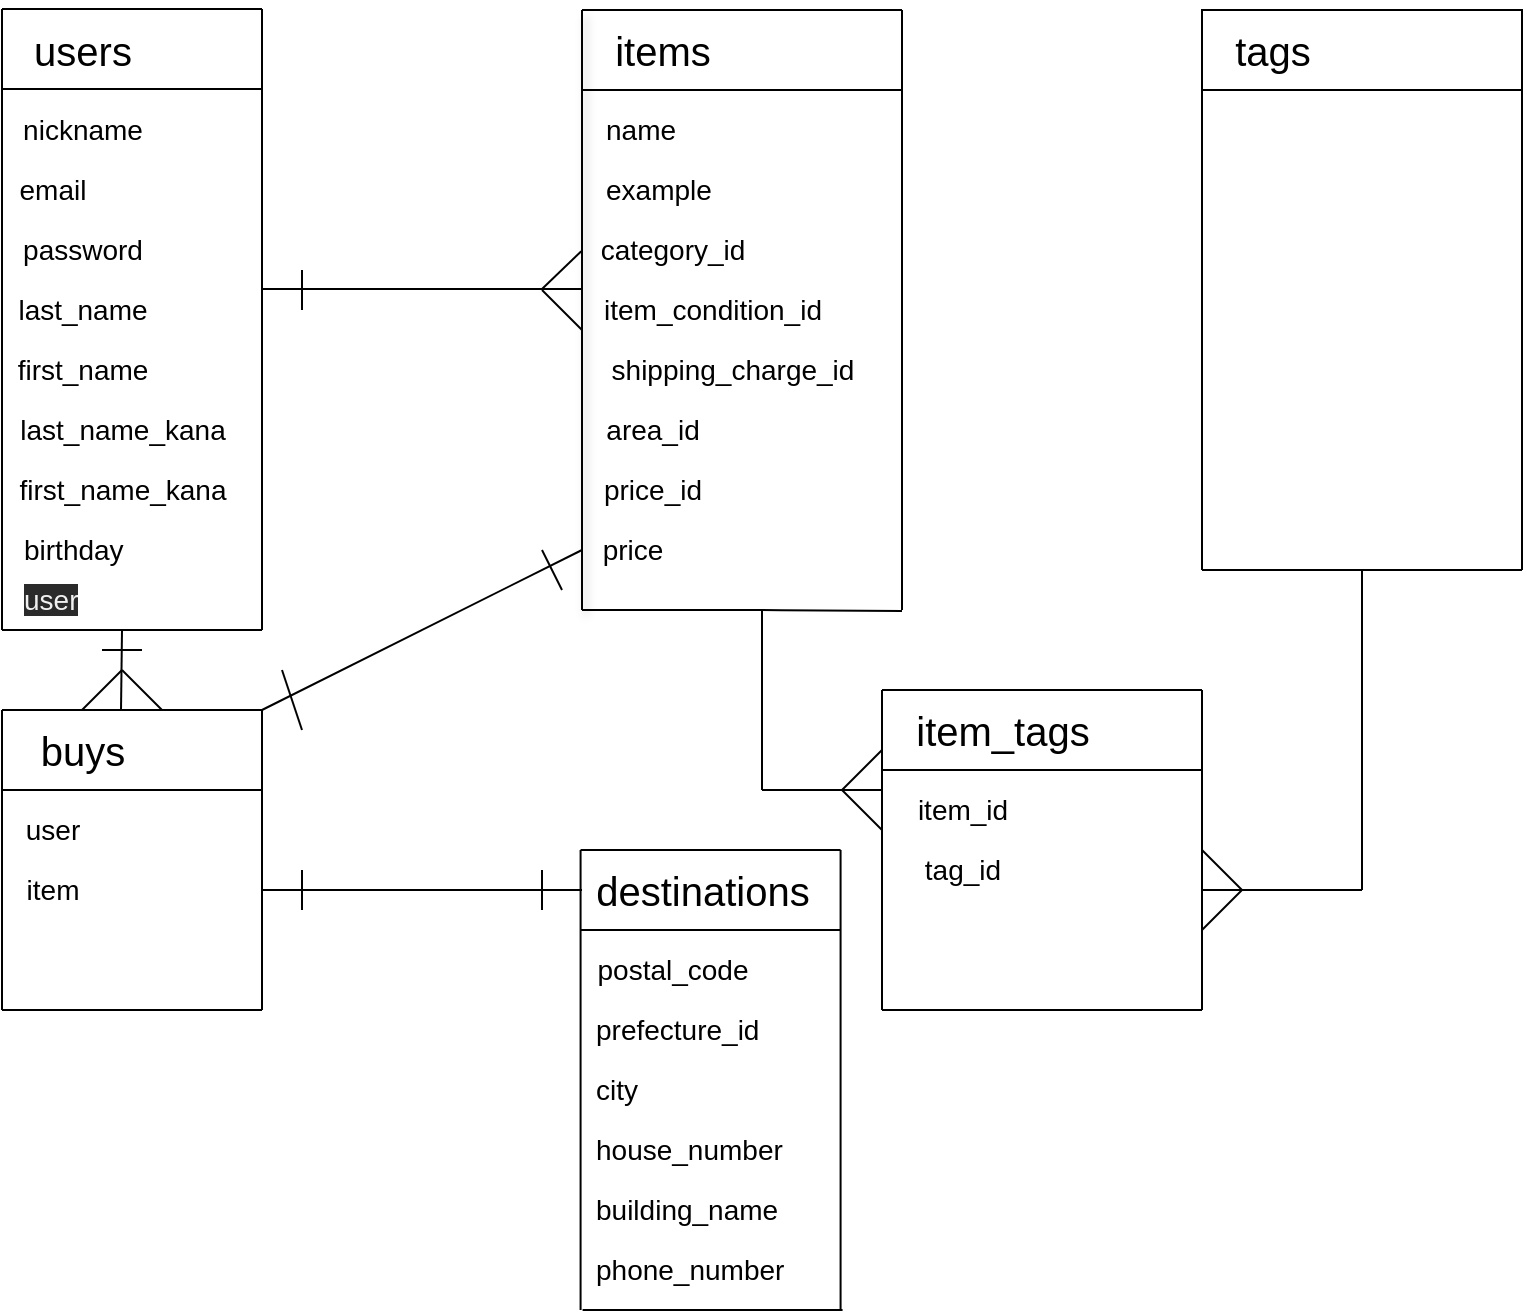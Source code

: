 <mxfile version="13.6.5">
    <diagram id="mnEV7R_YfG17GZQ83WWE" name="ページ1">
        <mxGraphModel dx="856" dy="800" grid="1" gridSize="10" guides="1" tooltips="1" connect="1" arrows="1" fold="1" page="1" pageScale="1" pageWidth="827" pageHeight="1169" math="0" shadow="0">
            <root>
                <mxCell id="0"/>
                <mxCell id="1" parent="0"/>
                <mxCell id="2" value="" style="endArrow=none;html=1;" parent="1" edge="1">
                    <mxGeometry width="50" height="50" relative="1" as="geometry">
                        <mxPoint x="40" y="119.5" as="sourcePoint"/>
                        <mxPoint x="170" y="119.5" as="targetPoint"/>
                        <Array as="points">
                            <mxPoint x="40" y="119.5"/>
                        </Array>
                    </mxGeometry>
                </mxCell>
                <mxCell id="3" value="" style="endArrow=none;html=1;" parent="1" edge="1">
                    <mxGeometry width="50" height="50" relative="1" as="geometry">
                        <mxPoint x="40" y="159.5" as="sourcePoint"/>
                        <mxPoint x="170" y="159.5" as="targetPoint"/>
                        <Array as="points">
                            <mxPoint x="40" y="159.5"/>
                        </Array>
                    </mxGeometry>
                </mxCell>
                <mxCell id="4" value="" style="endArrow=none;html=1;" parent="1" edge="1">
                    <mxGeometry width="50" height="50" relative="1" as="geometry">
                        <mxPoint x="40" y="430" as="sourcePoint"/>
                        <mxPoint x="170" y="430" as="targetPoint"/>
                        <Array as="points">
                            <mxPoint x="40" y="430"/>
                            <mxPoint x="130" y="430"/>
                        </Array>
                    </mxGeometry>
                </mxCell>
                <mxCell id="6" value="users" style="text;html=1;align=center;verticalAlign=middle;resizable=0;points=[];autosize=1;strokeWidth=1;fontSize=20;" parent="1" vertex="1">
                    <mxGeometry x="50" y="124.5" width="60" height="30" as="geometry"/>
                </mxCell>
                <mxCell id="8" value="nickname" style="text;html=1;align=center;verticalAlign=middle;resizable=0;points=[];autosize=1;strokeWidth=1;fontSize=14;" parent="1" vertex="1">
                    <mxGeometry x="40" y="169.5" width="80" height="20" as="geometry"/>
                </mxCell>
                <mxCell id="15" value="" style="endArrow=none;html=1;fontSize=20;" parent="1" edge="1">
                    <mxGeometry width="50" height="50" relative="1" as="geometry">
                        <mxPoint x="40" y="430" as="sourcePoint"/>
                        <mxPoint x="40" y="119.5" as="targetPoint"/>
                    </mxGeometry>
                </mxCell>
                <mxCell id="16" value="" style="endArrow=none;html=1;fontSize=20;" parent="1" edge="1">
                    <mxGeometry width="50" height="50" relative="1" as="geometry">
                        <mxPoint x="170" y="430" as="sourcePoint"/>
                        <mxPoint x="170" y="119.5" as="targetPoint"/>
                    </mxGeometry>
                </mxCell>
                <mxCell id="17" value="email" style="text;html=1;align=center;verticalAlign=middle;resizable=0;points=[];autosize=1;strokeWidth=1;fontSize=14;" parent="1" vertex="1">
                    <mxGeometry x="40" y="199.5" width="50" height="20" as="geometry"/>
                </mxCell>
                <mxCell id="18" value="password" style="text;html=1;align=center;verticalAlign=middle;resizable=0;points=[];autosize=1;strokeWidth=1;fontSize=14;" parent="1" vertex="1">
                    <mxGeometry x="40" y="229.5" width="80" height="20" as="geometry"/>
                </mxCell>
                <mxCell id="19" value="last_name" style="text;html=1;align=center;verticalAlign=middle;resizable=0;points=[];autosize=1;strokeWidth=1;fontSize=14;" parent="1" vertex="1">
                    <mxGeometry x="40" y="259.5" width="80" height="20" as="geometry"/>
                </mxCell>
                <mxCell id="21" value="first_name" style="text;html=1;align=center;verticalAlign=middle;resizable=0;points=[];autosize=1;strokeWidth=1;fontSize=14;" parent="1" vertex="1">
                    <mxGeometry x="40" y="289.5" width="80" height="20" as="geometry"/>
                </mxCell>
                <mxCell id="22" value="first_name_kana" style="text;html=1;align=center;verticalAlign=middle;resizable=0;points=[];autosize=1;strokeWidth=1;fontSize=14;" parent="1" vertex="1">
                    <mxGeometry x="40" y="349.5" width="120" height="20" as="geometry"/>
                </mxCell>
                <mxCell id="23" value="last_name_kana" style="text;html=1;align=center;verticalAlign=middle;resizable=0;points=[];autosize=1;strokeWidth=1;fontSize=14;" parent="1" vertex="1">
                    <mxGeometry x="40" y="319.5" width="120" height="20" as="geometry"/>
                </mxCell>
                <mxCell id="37" value="" style="endArrow=none;html=1;" parent="1" edge="1">
                    <mxGeometry width="50" height="50" relative="1" as="geometry">
                        <mxPoint x="330" y="120" as="sourcePoint"/>
                        <mxPoint x="490" y="120" as="targetPoint"/>
                        <Array as="points">
                            <mxPoint x="330" y="120"/>
                        </Array>
                    </mxGeometry>
                </mxCell>
                <mxCell id="38" value="" style="endArrow=none;html=1;" parent="1" edge="1">
                    <mxGeometry width="50" height="50" relative="1" as="geometry">
                        <mxPoint x="330" y="160" as="sourcePoint"/>
                        <mxPoint x="490" y="160" as="targetPoint"/>
                        <Array as="points">
                            <mxPoint x="330" y="160"/>
                        </Array>
                    </mxGeometry>
                </mxCell>
                <mxCell id="39" value="" style="endArrow=none;html=1;" parent="1" edge="1">
                    <mxGeometry width="50" height="50" relative="1" as="geometry">
                        <mxPoint x="330" y="420" as="sourcePoint"/>
                        <mxPoint x="490" y="420.5" as="targetPoint"/>
                        <Array as="points">
                            <mxPoint x="330" y="420"/>
                            <mxPoint x="380" y="420"/>
                            <mxPoint x="420" y="420"/>
                        </Array>
                    </mxGeometry>
                </mxCell>
                <mxCell id="40" value="items" style="text;html=1;align=center;verticalAlign=middle;resizable=0;points=[];autosize=1;strokeWidth=1;fontSize=20;" parent="1" vertex="1">
                    <mxGeometry x="340" y="125" width="60" height="30" as="geometry"/>
                </mxCell>
                <mxCell id="42" value="" style="endArrow=none;html=1;fontSize=20;shadow=1;" parent="1" edge="1">
                    <mxGeometry width="50" height="50" relative="1" as="geometry">
                        <mxPoint x="330" y="420" as="sourcePoint"/>
                        <mxPoint x="330" y="120" as="targetPoint"/>
                    </mxGeometry>
                </mxCell>
                <mxCell id="43" value="" style="endArrow=none;html=1;fontSize=20;" parent="1" edge="1">
                    <mxGeometry width="50" height="50" relative="1" as="geometry">
                        <mxPoint x="490" y="420" as="sourcePoint"/>
                        <mxPoint x="490" y="120" as="targetPoint"/>
                    </mxGeometry>
                </mxCell>
                <mxCell id="44" value="name" style="text;html=1;align=left;verticalAlign=middle;resizable=0;points=[];autosize=1;strokeWidth=1;fontSize=14;" parent="1" vertex="1">
                    <mxGeometry x="340" y="169.5" width="50" height="20" as="geometry"/>
                </mxCell>
                <mxCell id="45" value="example" style="text;html=1;align=left;verticalAlign=middle;resizable=0;points=[];autosize=1;strokeWidth=1;fontSize=14;" parent="1" vertex="1">
                    <mxGeometry x="340" y="199.5" width="70" height="20" as="geometry"/>
                </mxCell>
                <mxCell id="46" value="category_id" style="text;html=1;align=center;verticalAlign=middle;resizable=0;points=[];autosize=1;strokeWidth=1;fontSize=14;" parent="1" vertex="1">
                    <mxGeometry x="330" y="229.5" width="90" height="20" as="geometry"/>
                </mxCell>
                <mxCell id="47" value="item_condition_id" style="text;html=1;align=center;verticalAlign=middle;resizable=0;points=[];autosize=1;strokeWidth=1;fontSize=14;" parent="1" vertex="1">
                    <mxGeometry x="335" y="259.5" width="120" height="20" as="geometry"/>
                </mxCell>
                <mxCell id="48" value="area_id" style="text;html=1;align=center;verticalAlign=middle;resizable=0;points=[];autosize=1;strokeWidth=1;fontSize=14;" parent="1" vertex="1">
                    <mxGeometry x="335" y="319.5" width="60" height="20" as="geometry"/>
                </mxCell>
                <mxCell id="49" value="shipping_charge_id" style="text;html=1;align=center;verticalAlign=middle;resizable=0;points=[];autosize=1;strokeWidth=1;fontSize=14;" parent="1" vertex="1">
                    <mxGeometry x="335" y="289.5" width="140" height="20" as="geometry"/>
                </mxCell>
                <mxCell id="50" value="" style="endArrow=none;html=1;fontSize=14;" parent="1" edge="1">
                    <mxGeometry width="50" height="50" relative="1" as="geometry">
                        <mxPoint x="170" y="259.5" as="sourcePoint"/>
                        <mxPoint x="330" y="259.5" as="targetPoint"/>
                    </mxGeometry>
                </mxCell>
                <mxCell id="51" value="" style="endArrow=none;html=1;fontSize=14;entryX=-0.004;entryY=0.555;entryDx=0;entryDy=0;entryPerimeter=0;" parent="1" target="46" edge="1">
                    <mxGeometry width="50" height="50" relative="1" as="geometry">
                        <mxPoint x="310" y="259.5" as="sourcePoint"/>
                        <mxPoint x="330" y="241.5" as="targetPoint"/>
                    </mxGeometry>
                </mxCell>
                <mxCell id="52" value="" style="endArrow=none;html=1;fontSize=14;" parent="1" edge="1">
                    <mxGeometry width="50" height="50" relative="1" as="geometry">
                        <mxPoint x="330" y="280" as="sourcePoint"/>
                        <mxPoint x="310" y="260" as="targetPoint"/>
                    </mxGeometry>
                </mxCell>
                <mxCell id="53" value="" style="endArrow=none;html=1;fontSize=14;" parent="1" edge="1">
                    <mxGeometry width="50" height="50" relative="1" as="geometry">
                        <mxPoint x="190" y="270" as="sourcePoint"/>
                        <mxPoint x="190" y="250" as="targetPoint"/>
                    </mxGeometry>
                </mxCell>
                <mxCell id="54" value="" style="endArrow=none;html=1;" parent="1" edge="1">
                    <mxGeometry width="50" height="50" relative="1" as="geometry">
                        <mxPoint x="40" y="470" as="sourcePoint"/>
                        <mxPoint x="170" y="470" as="targetPoint"/>
                        <Array as="points">
                            <mxPoint x="40" y="470"/>
                        </Array>
                    </mxGeometry>
                </mxCell>
                <mxCell id="55" value="" style="endArrow=none;html=1;" parent="1" edge="1">
                    <mxGeometry width="50" height="50" relative="1" as="geometry">
                        <mxPoint x="40" y="510" as="sourcePoint"/>
                        <mxPoint x="170" y="510" as="targetPoint"/>
                        <Array as="points">
                            <mxPoint x="40" y="510"/>
                        </Array>
                    </mxGeometry>
                </mxCell>
                <mxCell id="56" value="" style="endArrow=none;html=1;" parent="1" edge="1">
                    <mxGeometry width="50" height="50" relative="1" as="geometry">
                        <mxPoint x="40" y="620" as="sourcePoint"/>
                        <mxPoint x="170" y="620" as="targetPoint"/>
                        <Array as="points">
                            <mxPoint x="40" y="620"/>
                            <mxPoint x="80" y="620"/>
                            <mxPoint x="130" y="620"/>
                        </Array>
                    </mxGeometry>
                </mxCell>
                <mxCell id="57" value="buys" style="text;html=1;align=center;verticalAlign=middle;resizable=0;points=[];autosize=1;strokeWidth=1;fontSize=20;" parent="1" vertex="1">
                    <mxGeometry x="50" y="475" width="60" height="30" as="geometry"/>
                </mxCell>
                <mxCell id="59" value="" style="endArrow=none;html=1;fontSize=20;" parent="1" edge="1">
                    <mxGeometry width="50" height="50" relative="1" as="geometry">
                        <mxPoint x="40" y="620" as="sourcePoint"/>
                        <mxPoint x="40" y="470" as="targetPoint"/>
                    </mxGeometry>
                </mxCell>
                <mxCell id="60" value="" style="endArrow=none;html=1;fontSize=20;" parent="1" edge="1">
                    <mxGeometry width="50" height="50" relative="1" as="geometry">
                        <mxPoint x="170" y="620" as="sourcePoint"/>
                        <mxPoint x="170" y="470" as="targetPoint"/>
                    </mxGeometry>
                </mxCell>
                <mxCell id="80" value="price_id" style="text;html=1;align=center;verticalAlign=middle;resizable=0;points=[];autosize=1;strokeWidth=1;fontSize=14;" parent="1" vertex="1">
                    <mxGeometry x="335" y="349.5" width="60" height="20" as="geometry"/>
                </mxCell>
                <mxCell id="81" value="" style="endArrow=none;html=1;fontSize=14;" parent="1" edge="1">
                    <mxGeometry width="50" height="50" relative="1" as="geometry">
                        <mxPoint x="99.5" y="470" as="sourcePoint"/>
                        <mxPoint x="100" y="430" as="targetPoint"/>
                    </mxGeometry>
                </mxCell>
                <mxCell id="83" value="" style="endArrow=none;html=1;fontSize=14;" parent="1" edge="1">
                    <mxGeometry width="50" height="50" relative="1" as="geometry">
                        <mxPoint x="80" y="470" as="sourcePoint"/>
                        <mxPoint x="100" y="450" as="targetPoint"/>
                    </mxGeometry>
                </mxCell>
                <mxCell id="84" value="" style="endArrow=none;html=1;fontSize=14;" parent="1" edge="1">
                    <mxGeometry width="50" height="50" relative="1" as="geometry">
                        <mxPoint x="120" y="470" as="sourcePoint"/>
                        <mxPoint x="100" y="450" as="targetPoint"/>
                    </mxGeometry>
                </mxCell>
                <mxCell id="128" value="" style="endArrow=none;html=1;" parent="1" edge="1">
                    <mxGeometry width="50" height="50" relative="1" as="geometry">
                        <mxPoint x="329.29" y="540" as="sourcePoint"/>
                        <mxPoint x="459.29" y="540" as="targetPoint"/>
                        <Array as="points">
                            <mxPoint x="329.29" y="540"/>
                        </Array>
                    </mxGeometry>
                </mxCell>
                <mxCell id="129" value="" style="endArrow=none;html=1;" parent="1" edge="1">
                    <mxGeometry width="50" height="50" relative="1" as="geometry">
                        <mxPoint x="329.29" y="580" as="sourcePoint"/>
                        <mxPoint x="459.29" y="580" as="targetPoint"/>
                        <Array as="points">
                            <mxPoint x="329.29" y="580"/>
                        </Array>
                    </mxGeometry>
                </mxCell>
                <mxCell id="130" value="" style="endArrow=none;html=1;" parent="1" edge="1">
                    <mxGeometry width="50" height="50" relative="1" as="geometry">
                        <mxPoint x="330.29" y="770" as="sourcePoint"/>
                        <mxPoint x="460.29" y="770" as="targetPoint"/>
                        <Array as="points">
                            <mxPoint x="330.29" y="770"/>
                            <mxPoint x="380.29" y="770"/>
                            <mxPoint x="420.29" y="770"/>
                        </Array>
                    </mxGeometry>
                </mxCell>
                <mxCell id="131" value="destinations" style="text;html=1;align=center;verticalAlign=middle;resizable=0;points=[];autosize=1;strokeWidth=1;fontSize=20;" parent="1" vertex="1">
                    <mxGeometry x="330.29" y="545" width="120" height="30" as="geometry"/>
                </mxCell>
                <mxCell id="132" value="postal_code" style="text;html=1;align=center;verticalAlign=middle;resizable=0;points=[];autosize=1;strokeWidth=1;fontSize=14;" parent="1" vertex="1">
                    <mxGeometry x="330.29" y="590" width="90" height="20" as="geometry"/>
                </mxCell>
                <mxCell id="133" value="" style="endArrow=none;html=1;fontSize=20;" parent="1" edge="1">
                    <mxGeometry width="50" height="50" relative="1" as="geometry">
                        <mxPoint x="329.29" y="770" as="sourcePoint"/>
                        <mxPoint x="329.29" y="540" as="targetPoint"/>
                    </mxGeometry>
                </mxCell>
                <mxCell id="134" value="" style="endArrow=none;html=1;fontSize=20;" parent="1" edge="1">
                    <mxGeometry width="50" height="50" relative="1" as="geometry">
                        <mxPoint x="459.29" y="770" as="sourcePoint"/>
                        <mxPoint x="459.29" y="540" as="targetPoint"/>
                    </mxGeometry>
                </mxCell>
                <mxCell id="135" value="prefecture_id" style="text;html=1;align=left;verticalAlign=middle;resizable=0;points=[];autosize=1;strokeWidth=1;fontSize=14;labelPosition=center;verticalLabelPosition=middle;" parent="1" vertex="1">
                    <mxGeometry x="335.29" y="620" width="100" height="20" as="geometry"/>
                </mxCell>
                <mxCell id="136" value="city" style="text;html=1;align=left;verticalAlign=middle;resizable=0;points=[];autosize=1;strokeWidth=1;fontSize=14;labelPosition=center;verticalLabelPosition=middle;" parent="1" vertex="1">
                    <mxGeometry x="335.29" y="649.5" width="40" height="20" as="geometry"/>
                </mxCell>
                <mxCell id="137" value="house_number" style="text;html=1;align=left;verticalAlign=middle;resizable=0;points=[];autosize=1;strokeWidth=1;fontSize=14;labelPosition=center;verticalLabelPosition=middle;" parent="1" vertex="1">
                    <mxGeometry x="335.29" y="679.5" width="110" height="20" as="geometry"/>
                </mxCell>
                <mxCell id="138" value="building_name" style="text;html=1;align=left;verticalAlign=middle;resizable=0;points=[];autosize=1;strokeWidth=1;fontSize=14;labelPosition=center;verticalLabelPosition=middle;" parent="1" vertex="1">
                    <mxGeometry x="335.29" y="709.5" width="110" height="20" as="geometry"/>
                </mxCell>
                <mxCell id="140" value="phone_number" style="text;html=1;align=left;verticalAlign=middle;resizable=0;points=[];autosize=1;strokeWidth=1;fontSize=14;labelPosition=center;verticalLabelPosition=middle;" parent="1" vertex="1">
                    <mxGeometry x="335.29" y="739.5" width="110" height="20" as="geometry"/>
                </mxCell>
                <mxCell id="142" value="" style="endArrow=none;html=1;fontSize=14;" parent="1" edge="1">
                    <mxGeometry width="50" height="50" relative="1" as="geometry">
                        <mxPoint x="170" y="560" as="sourcePoint"/>
                        <mxPoint x="330" y="560" as="targetPoint"/>
                    </mxGeometry>
                </mxCell>
                <mxCell id="143" value="" style="endArrow=none;html=1;fontSize=14;" parent="1" edge="1">
                    <mxGeometry width="50" height="50" relative="1" as="geometry">
                        <mxPoint x="310" y="570" as="sourcePoint"/>
                        <mxPoint x="310" y="550" as="targetPoint"/>
                    </mxGeometry>
                </mxCell>
                <mxCell id="144" value="" style="endArrow=none;html=1;fontSize=14;" parent="1" edge="1">
                    <mxGeometry width="50" height="50" relative="1" as="geometry">
                        <mxPoint x="190" y="570" as="sourcePoint"/>
                        <mxPoint x="190" y="550" as="targetPoint"/>
                    </mxGeometry>
                </mxCell>
                <mxCell id="145" value="" style="endArrow=none;html=1;fontSize=14;" parent="1" edge="1">
                    <mxGeometry width="50" height="50" relative="1" as="geometry">
                        <mxPoint x="170" y="470" as="sourcePoint"/>
                        <mxPoint x="330" y="390" as="targetPoint"/>
                    </mxGeometry>
                </mxCell>
                <mxCell id="146" value="" style="endArrow=none;html=1;fontSize=14;" parent="1" edge="1">
                    <mxGeometry width="50" height="50" relative="1" as="geometry">
                        <mxPoint x="320" y="410" as="sourcePoint"/>
                        <mxPoint x="310" y="390" as="targetPoint"/>
                    </mxGeometry>
                </mxCell>
                <mxCell id="147" value="" style="endArrow=none;html=1;fontSize=14;" parent="1" edge="1">
                    <mxGeometry width="50" height="50" relative="1" as="geometry">
                        <mxPoint x="190" y="480" as="sourcePoint"/>
                        <mxPoint x="180" y="450" as="targetPoint"/>
                    </mxGeometry>
                </mxCell>
                <mxCell id="148" value="birthday" style="text;html=1;align=left;verticalAlign=middle;resizable=0;points=[];autosize=1;strokeWidth=1;fontSize=14;" parent="1" vertex="1">
                    <mxGeometry x="49" y="380" width="70" height="20" as="geometry"/>
                </mxCell>
                <mxCell id="150" value="" style="endArrow=none;html=1;fontSize=14;" parent="1" edge="1">
                    <mxGeometry width="50" height="50" relative="1" as="geometry">
                        <mxPoint x="90" y="440" as="sourcePoint"/>
                        <mxPoint x="110" y="440" as="targetPoint"/>
                    </mxGeometry>
                </mxCell>
                <mxCell id="151" value="user" style="text;html=1;align=center;verticalAlign=middle;resizable=0;points=[];autosize=1;fontSize=14;" parent="1" vertex="1">
                    <mxGeometry x="45" y="520" width="40" height="20" as="geometry"/>
                </mxCell>
                <mxCell id="152" value="item" style="text;html=1;align=center;verticalAlign=middle;resizable=0;points=[];autosize=1;fontSize=14;" parent="1" vertex="1">
                    <mxGeometry x="45" y="550" width="40" height="20" as="geometry"/>
                </mxCell>
                <mxCell id="153" value="&lt;meta charset=&quot;utf-8&quot;&gt;&lt;span style=&quot;color: rgb(240, 240, 240); font-family: helvetica; font-size: 14px; font-style: normal; font-weight: 400; letter-spacing: normal; text-align: center; text-indent: 0px; text-transform: none; word-spacing: 0px; background-color: rgb(42, 42, 42); display: inline; float: none;&quot;&gt;user&lt;/span&gt;" style="text;whiteSpace=wrap;html=1;fontSize=14;" parent="1" vertex="1">
                    <mxGeometry x="49" y="400" width="50" height="30" as="geometry"/>
                </mxCell>
                <mxCell id="155" value="price" style="text;html=1;align=center;verticalAlign=middle;resizable=0;points=[];autosize=1;strokeWidth=1;fontSize=14;" parent="1" vertex="1">
                    <mxGeometry x="330" y="380" width="50" height="20" as="geometry"/>
                </mxCell>
                <mxCell id="156" value="" style="endArrow=none;html=1;" edge="1" parent="1">
                    <mxGeometry width="50" height="50" relative="1" as="geometry">
                        <mxPoint x="640" y="400" as="sourcePoint"/>
                        <mxPoint x="640" y="119.5" as="targetPoint"/>
                    </mxGeometry>
                </mxCell>
                <mxCell id="157" value="" style="endArrow=none;html=1;" edge="1" parent="1">
                    <mxGeometry width="50" height="50" relative="1" as="geometry">
                        <mxPoint x="800" y="400" as="sourcePoint"/>
                        <mxPoint x="800" y="119.5" as="targetPoint"/>
                    </mxGeometry>
                </mxCell>
                <mxCell id="158" value="" style="endArrow=none;html=1;" edge="1" parent="1">
                    <mxGeometry width="50" height="50" relative="1" as="geometry">
                        <mxPoint x="640" y="120" as="sourcePoint"/>
                        <mxPoint x="800" y="120" as="targetPoint"/>
                    </mxGeometry>
                </mxCell>
                <mxCell id="159" value="" style="endArrow=none;html=1;" edge="1" parent="1">
                    <mxGeometry width="50" height="50" relative="1" as="geometry">
                        <mxPoint x="640" y="400" as="sourcePoint"/>
                        <mxPoint x="800" y="400" as="targetPoint"/>
                    </mxGeometry>
                </mxCell>
                <mxCell id="160" value="" style="endArrow=none;html=1;" edge="1" parent="1">
                    <mxGeometry width="50" height="50" relative="1" as="geometry">
                        <mxPoint x="640" y="160" as="sourcePoint"/>
                        <mxPoint x="800" y="160" as="targetPoint"/>
                    </mxGeometry>
                </mxCell>
                <mxCell id="161" value="tags" style="text;html=1;align=center;verticalAlign=middle;resizable=0;points=[];autosize=1;fontSize=20;" vertex="1" parent="1">
                    <mxGeometry x="650" y="125" width="50" height="30" as="geometry"/>
                </mxCell>
                <mxCell id="170" value="" style="endArrow=none;html=1;fontSize=20;" edge="1" parent="1">
                    <mxGeometry width="50" height="50" relative="1" as="geometry">
                        <mxPoint x="480" y="460" as="sourcePoint"/>
                        <mxPoint x="640" y="460" as="targetPoint"/>
                    </mxGeometry>
                </mxCell>
                <mxCell id="171" value="" style="endArrow=none;html=1;fontSize=20;" edge="1" parent="1">
                    <mxGeometry width="50" height="50" relative="1" as="geometry">
                        <mxPoint x="480.0" y="620" as="sourcePoint"/>
                        <mxPoint x="640" y="620" as="targetPoint"/>
                    </mxGeometry>
                </mxCell>
                <mxCell id="172" value="" style="endArrow=none;html=1;fontSize=20;" edge="1" parent="1">
                    <mxGeometry width="50" height="50" relative="1" as="geometry">
                        <mxPoint x="480" y="620" as="sourcePoint"/>
                        <mxPoint x="480" y="460" as="targetPoint"/>
                    </mxGeometry>
                </mxCell>
                <mxCell id="173" value="" style="endArrow=none;html=1;fontSize=20;" edge="1" parent="1">
                    <mxGeometry width="50" height="50" relative="1" as="geometry">
                        <mxPoint x="640" y="620" as="sourcePoint"/>
                        <mxPoint x="640" y="460" as="targetPoint"/>
                    </mxGeometry>
                </mxCell>
                <mxCell id="175" value="" style="endArrow=none;html=1;fontSize=20;" edge="1" parent="1">
                    <mxGeometry width="50" height="50" relative="1" as="geometry">
                        <mxPoint x="480" y="500" as="sourcePoint"/>
                        <mxPoint x="635" y="500" as="targetPoint"/>
                    </mxGeometry>
                </mxCell>
                <mxCell id="176" value="" style="endArrow=none;html=1;fontSize=20;" edge="1" parent="1">
                    <mxGeometry width="50" height="50" relative="1" as="geometry">
                        <mxPoint x="500.0" y="500" as="sourcePoint"/>
                        <mxPoint x="640" y="500" as="targetPoint"/>
                    </mxGeometry>
                </mxCell>
                <mxCell id="177" value="item_tags" style="text;html=1;align=center;verticalAlign=middle;resizable=0;points=[];autosize=1;fontSize=20;" vertex="1" parent="1">
                    <mxGeometry x="490" y="465" width="100" height="30" as="geometry"/>
                </mxCell>
                <mxCell id="178" value="" style="endArrow=none;html=1;fontSize=20;" edge="1" parent="1">
                    <mxGeometry width="50" height="50" relative="1" as="geometry">
                        <mxPoint x="720" y="560" as="sourcePoint"/>
                        <mxPoint x="720" y="400" as="targetPoint"/>
                    </mxGeometry>
                </mxCell>
                <mxCell id="179" value="" style="endArrow=none;html=1;fontSize=20;" edge="1" parent="1">
                    <mxGeometry width="50" height="50" relative="1" as="geometry">
                        <mxPoint x="640" y="560" as="sourcePoint"/>
                        <mxPoint x="720" y="560" as="targetPoint"/>
                    </mxGeometry>
                </mxCell>
                <mxCell id="182" value="" style="endArrow=none;html=1;fontSize=20;" edge="1" parent="1">
                    <mxGeometry width="50" height="50" relative="1" as="geometry">
                        <mxPoint x="420" y="510" as="sourcePoint"/>
                        <mxPoint x="420" y="420" as="targetPoint"/>
                    </mxGeometry>
                </mxCell>
                <mxCell id="183" value="" style="endArrow=none;html=1;fontSize=20;" edge="1" parent="1">
                    <mxGeometry width="50" height="50" relative="1" as="geometry">
                        <mxPoint x="420" y="510" as="sourcePoint"/>
                        <mxPoint x="480" y="510" as="targetPoint"/>
                    </mxGeometry>
                </mxCell>
                <mxCell id="184" value="" style="endArrow=none;html=1;fontSize=20;" edge="1" parent="1">
                    <mxGeometry width="50" height="50" relative="1" as="geometry">
                        <mxPoint x="460" y="510" as="sourcePoint"/>
                        <mxPoint x="480" y="490" as="targetPoint"/>
                    </mxGeometry>
                </mxCell>
                <mxCell id="185" value="" style="endArrow=none;html=1;fontSize=20;" edge="1" parent="1">
                    <mxGeometry width="50" height="50" relative="1" as="geometry">
                        <mxPoint x="640" y="580" as="sourcePoint"/>
                        <mxPoint x="660" y="560" as="targetPoint"/>
                    </mxGeometry>
                </mxCell>
                <mxCell id="186" value="" style="endArrow=none;html=1;fontSize=20;" edge="1" parent="1">
                    <mxGeometry width="50" height="50" relative="1" as="geometry">
                        <mxPoint x="480" y="530" as="sourcePoint"/>
                        <mxPoint x="460" y="510" as="targetPoint"/>
                    </mxGeometry>
                </mxCell>
                <mxCell id="187" value="" style="endArrow=none;html=1;fontSize=20;" edge="1" parent="1">
                    <mxGeometry width="50" height="50" relative="1" as="geometry">
                        <mxPoint x="660" y="560" as="sourcePoint"/>
                        <mxPoint x="640" y="540" as="targetPoint"/>
                    </mxGeometry>
                </mxCell>
                <mxCell id="188" value="item_id" style="text;html=1;align=center;verticalAlign=middle;resizable=0;points=[];autosize=1;fontSize=14;" vertex="1" parent="1">
                    <mxGeometry x="490" y="510" width="60" height="20" as="geometry"/>
                </mxCell>
                <mxCell id="189" value="tag_id" style="text;html=1;align=center;verticalAlign=middle;resizable=0;points=[];autosize=1;fontSize=14;" vertex="1" parent="1">
                    <mxGeometry x="495" y="540" width="50" height="20" as="geometry"/>
                </mxCell>
            </root>
        </mxGraphModel>
    </diagram>
</mxfile>